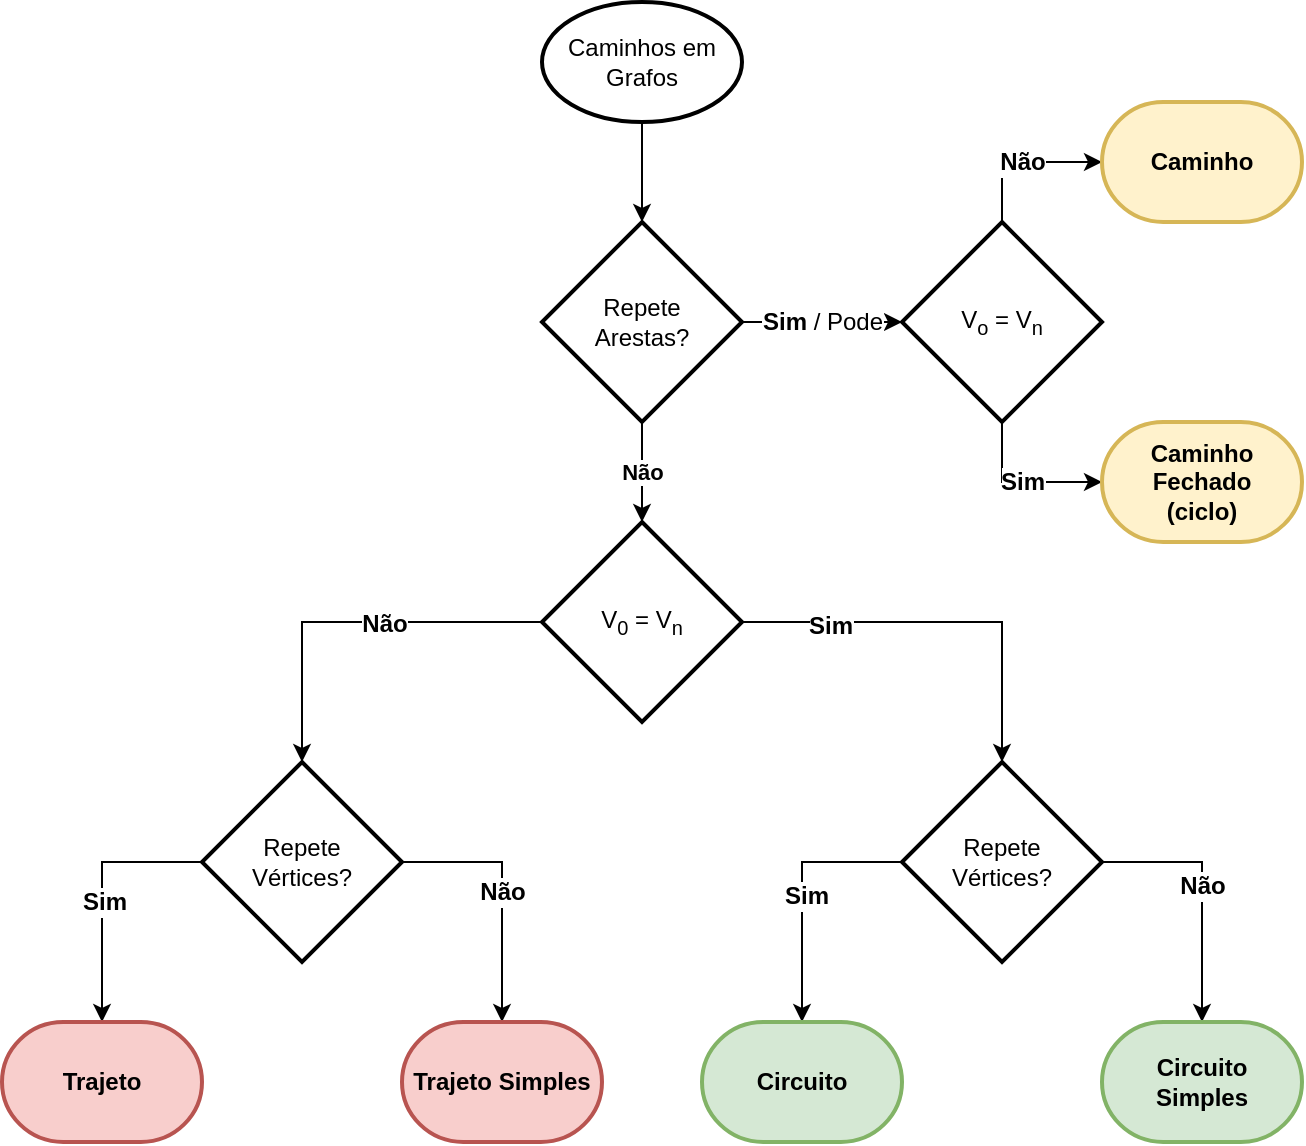<mxfile version="10.6.0" type="device"><diagram id="ej2CpLpoyZ1FabFoqOWG" name="Page-1"><mxGraphModel dx="988" dy="525" grid="1" gridSize="10" guides="1" tooltips="1" connect="1" arrows="1" fold="1" page="1" pageScale="1" pageWidth="827" pageHeight="1169" math="0" shadow="0"><root><mxCell id="0"/><mxCell id="1" parent="0"/><mxCell id="_xRPMfcgtJOPVFPF9fye-17" value="" style="edgeStyle=orthogonalEdgeStyle;rounded=0;orthogonalLoop=1;jettySize=auto;html=1;" edge="1" parent="1" source="_xRPMfcgtJOPVFPF9fye-2" target="_xRPMfcgtJOPVFPF9fye-3"><mxGeometry relative="1" as="geometry"/></mxCell><mxCell id="_xRPMfcgtJOPVFPF9fye-2" value="Caminhos em&lt;br&gt;Grafos" style="strokeWidth=2;html=1;shape=mxgraph.flowchart.start_1;whiteSpace=wrap;" vertex="1" parent="1"><mxGeometry x="310" y="80" width="100" height="60" as="geometry"/></mxCell><mxCell id="_xRPMfcgtJOPVFPF9fye-12" value="&lt;b style=&quot;font-size: 12px;&quot;&gt;Sim&lt;/b&gt; / Pode" style="edgeStyle=orthogonalEdgeStyle;rounded=0;orthogonalLoop=1;jettySize=auto;html=1;fontSize=12;entryX=0;entryY=0.5;entryDx=0;entryDy=0;entryPerimeter=0;" edge="1" parent="1" source="_xRPMfcgtJOPVFPF9fye-3" target="_xRPMfcgtJOPVFPF9fye-8"><mxGeometry relative="1" as="geometry"><Array as="points"/></mxGeometry></mxCell><mxCell id="_xRPMfcgtJOPVFPF9fye-40" value="&lt;b&gt;Não&lt;/b&gt;" style="edgeStyle=orthogonalEdgeStyle;rounded=0;orthogonalLoop=1;jettySize=auto;html=1;" edge="1" parent="1" source="_xRPMfcgtJOPVFPF9fye-3" target="_xRPMfcgtJOPVFPF9fye-15"><mxGeometry relative="1" as="geometry"/></mxCell><mxCell id="_xRPMfcgtJOPVFPF9fye-3" value="Repete&lt;br&gt;Arestas?" style="strokeWidth=2;html=1;shape=mxgraph.flowchart.decision;whiteSpace=wrap;" vertex="1" parent="1"><mxGeometry x="310" y="190" width="100" height="100" as="geometry"/></mxCell><mxCell id="_xRPMfcgtJOPVFPF9fye-14" value="Sim" style="edgeStyle=orthogonalEdgeStyle;rounded=0;orthogonalLoop=1;jettySize=auto;html=1;fontSize=12;entryX=0;entryY=0.5;entryDx=0;entryDy=0;entryPerimeter=0;fontStyle=1" edge="1" parent="1" source="_xRPMfcgtJOPVFPF9fye-8" target="_xRPMfcgtJOPVFPF9fye-9"><mxGeometry relative="1" as="geometry"/></mxCell><mxCell id="_xRPMfcgtJOPVFPF9fye-41" style="edgeStyle=orthogonalEdgeStyle;rounded=0;orthogonalLoop=1;jettySize=auto;html=1;entryX=0;entryY=0.5;entryDx=0;entryDy=0;entryPerimeter=0;fontSize=12;" edge="1" parent="1" source="_xRPMfcgtJOPVFPF9fye-8" target="_xRPMfcgtJOPVFPF9fye-11"><mxGeometry relative="1" as="geometry"/></mxCell><mxCell id="_xRPMfcgtJOPVFPF9fye-42" value="Não" style="text;html=1;resizable=0;points=[];align=center;verticalAlign=middle;labelBackgroundColor=#ffffff;fontSize=12;fontStyle=1" vertex="1" connectable="0" parent="_xRPMfcgtJOPVFPF9fye-41"><mxGeometry x="-0.24" y="-9" relative="1" as="geometry"><mxPoint x="9" y="-9" as="offset"/></mxGeometry></mxCell><mxCell id="_xRPMfcgtJOPVFPF9fye-8" value="V&lt;sub&gt;o&lt;/sub&gt; = V&lt;sub&gt;n&lt;/sub&gt;" style="strokeWidth=2;html=1;shape=mxgraph.flowchart.decision;whiteSpace=wrap;" vertex="1" parent="1"><mxGeometry x="490" y="190" width="100" height="100" as="geometry"/></mxCell><mxCell id="_xRPMfcgtJOPVFPF9fye-9" value="&lt;b&gt;Caminho&lt;br&gt;Fechado&lt;br&gt;(ciclo)&lt;/b&gt;" style="strokeWidth=2;html=1;shape=mxgraph.flowchart.terminator;whiteSpace=wrap;fillColor=#fff2cc;strokeColor=#d6b656;" vertex="1" parent="1"><mxGeometry x="590" y="290" width="100" height="60" as="geometry"/></mxCell><mxCell id="_xRPMfcgtJOPVFPF9fye-11" value="&lt;b&gt;Caminho&lt;/b&gt;" style="strokeWidth=2;html=1;shape=mxgraph.flowchart.terminator;whiteSpace=wrap;fillColor=#fff2cc;strokeColor=#d6b656;" vertex="1" parent="1"><mxGeometry x="590" y="130" width="100" height="60" as="geometry"/></mxCell><mxCell id="_xRPMfcgtJOPVFPF9fye-19" style="edgeStyle=orthogonalEdgeStyle;rounded=0;orthogonalLoop=1;jettySize=auto;html=1;entryX=0.5;entryY=0;entryDx=0;entryDy=0;entryPerimeter=0;" edge="1" parent="1" source="_xRPMfcgtJOPVFPF9fye-15" target="_xRPMfcgtJOPVFPF9fye-18"><mxGeometry relative="1" as="geometry"/></mxCell><mxCell id="_xRPMfcgtJOPVFPF9fye-20" value="&lt;b&gt;Sim&lt;/b&gt;" style="text;html=1;resizable=0;points=[];align=center;verticalAlign=middle;labelBackgroundColor=#ffffff;" vertex="1" connectable="0" parent="_xRPMfcgtJOPVFPF9fye-19"><mxGeometry x="-0.56" y="-2" relative="1" as="geometry"><mxPoint as="offset"/></mxGeometry></mxCell><mxCell id="_xRPMfcgtJOPVFPF9fye-33" style="edgeStyle=orthogonalEdgeStyle;rounded=0;orthogonalLoop=1;jettySize=auto;html=1;entryX=0.5;entryY=0;entryDx=0;entryDy=0;entryPerimeter=0;" edge="1" parent="1" source="_xRPMfcgtJOPVFPF9fye-15" target="_xRPMfcgtJOPVFPF9fye-24"><mxGeometry relative="1" as="geometry"/></mxCell><mxCell id="_xRPMfcgtJOPVFPF9fye-34" value="&lt;b&gt;Não&lt;/b&gt;" style="text;html=1;resizable=0;points=[];align=center;verticalAlign=middle;labelBackgroundColor=#ffffff;" vertex="1" connectable="0" parent="_xRPMfcgtJOPVFPF9fye-33"><mxGeometry x="-0.167" y="1" relative="1" as="geometry"><mxPoint as="offset"/></mxGeometry></mxCell><mxCell id="_xRPMfcgtJOPVFPF9fye-15" value="V&lt;sub&gt;0&lt;/sub&gt; = V&lt;sub&gt;n&lt;/sub&gt;" style="strokeWidth=2;html=1;shape=mxgraph.flowchart.decision;whiteSpace=wrap;" vertex="1" parent="1"><mxGeometry x="310" y="340" width="100" height="100" as="geometry"/></mxCell><mxCell id="_xRPMfcgtJOPVFPF9fye-27" style="edgeStyle=orthogonalEdgeStyle;rounded=0;orthogonalLoop=1;jettySize=auto;html=1;entryX=0.5;entryY=0;entryDx=0;entryDy=0;entryPerimeter=0;exitX=1;exitY=0.5;exitDx=0;exitDy=0;exitPerimeter=0;" edge="1" parent="1" source="_xRPMfcgtJOPVFPF9fye-18" target="_xRPMfcgtJOPVFPF9fye-21"><mxGeometry relative="1" as="geometry"/></mxCell><mxCell id="_xRPMfcgtJOPVFPF9fye-29" value="Não" style="text;html=1;resizable=0;points=[];align=center;verticalAlign=middle;labelBackgroundColor=#ffffff;fontStyle=1" vertex="1" connectable="0" parent="_xRPMfcgtJOPVFPF9fye-27"><mxGeometry x="-0.231" y="-12" relative="1" as="geometry"><mxPoint x="12" y="12" as="offset"/></mxGeometry></mxCell><mxCell id="_xRPMfcgtJOPVFPF9fye-28" style="edgeStyle=orthogonalEdgeStyle;rounded=0;orthogonalLoop=1;jettySize=auto;html=1;entryX=0.5;entryY=0;entryDx=0;entryDy=0;entryPerimeter=0;exitX=0;exitY=0.5;exitDx=0;exitDy=0;exitPerimeter=0;" edge="1" parent="1" source="_xRPMfcgtJOPVFPF9fye-18" target="_xRPMfcgtJOPVFPF9fye-25"><mxGeometry relative="1" as="geometry"/></mxCell><mxCell id="_xRPMfcgtJOPVFPF9fye-30" value="&lt;b&gt;Sim&lt;/b&gt;" style="text;html=1;resizable=0;points=[];align=center;verticalAlign=middle;labelBackgroundColor=#ffffff;" vertex="1" connectable="0" parent="_xRPMfcgtJOPVFPF9fye-28"><mxGeometry x="-0.262" y="17" relative="1" as="geometry"><mxPoint as="offset"/></mxGeometry></mxCell><mxCell id="_xRPMfcgtJOPVFPF9fye-18" value="Repete&lt;br&gt;Vértices?" style="strokeWidth=2;html=1;shape=mxgraph.flowchart.decision;whiteSpace=wrap;" vertex="1" parent="1"><mxGeometry x="490" y="460" width="100" height="100" as="geometry"/></mxCell><mxCell id="_xRPMfcgtJOPVFPF9fye-21" value="&lt;b&gt;Circuito&lt;br&gt;Simples&lt;br&gt;&lt;/b&gt;" style="strokeWidth=2;html=1;shape=mxgraph.flowchart.terminator;whiteSpace=wrap;fillColor=#d5e8d4;strokeColor=#82b366;" vertex="1" parent="1"><mxGeometry x="590" y="590" width="100" height="60" as="geometry"/></mxCell><mxCell id="_xRPMfcgtJOPVFPF9fye-36" value="Não" style="edgeStyle=orthogonalEdgeStyle;rounded=0;orthogonalLoop=1;jettySize=auto;html=1;entryX=0.5;entryY=0;entryDx=0;entryDy=0;entryPerimeter=0;exitX=1;exitY=0.5;exitDx=0;exitDy=0;exitPerimeter=0;fontStyle=1;fontSize=12;" edge="1" parent="1" source="_xRPMfcgtJOPVFPF9fye-24" target="_xRPMfcgtJOPVFPF9fye-35"><mxGeometry relative="1" as="geometry"/></mxCell><mxCell id="_xRPMfcgtJOPVFPF9fye-38" style="edgeStyle=orthogonalEdgeStyle;rounded=0;orthogonalLoop=1;jettySize=auto;html=1;entryX=0.5;entryY=0;entryDx=0;entryDy=0;entryPerimeter=0;exitX=0;exitY=0.5;exitDx=0;exitDy=0;exitPerimeter=0;" edge="1" parent="1" source="_xRPMfcgtJOPVFPF9fye-24" target="_xRPMfcgtJOPVFPF9fye-37"><mxGeometry relative="1" as="geometry"/></mxCell><mxCell id="_xRPMfcgtJOPVFPF9fye-39" value="Sim" style="text;html=1;resizable=0;points=[];align=center;verticalAlign=middle;labelBackgroundColor=#ffffff;fontStyle=1" vertex="1" connectable="0" parent="_xRPMfcgtJOPVFPF9fye-38"><mxGeometry x="0.218" y="2" relative="1" as="geometry"><mxPoint x="-1.5" y="-9.5" as="offset"/></mxGeometry></mxCell><mxCell id="_xRPMfcgtJOPVFPF9fye-24" value="Repete&lt;br&gt;Vértices?" style="strokeWidth=2;html=1;shape=mxgraph.flowchart.decision;whiteSpace=wrap;" vertex="1" parent="1"><mxGeometry x="140" y="460" width="100" height="100" as="geometry"/></mxCell><mxCell id="_xRPMfcgtJOPVFPF9fye-25" value="Circuito" style="strokeWidth=2;html=1;shape=mxgraph.flowchart.terminator;whiteSpace=wrap;fillColor=#d5e8d4;strokeColor=#82b366;fontStyle=1" vertex="1" parent="1"><mxGeometry x="390" y="590" width="100" height="60" as="geometry"/></mxCell><mxCell id="_xRPMfcgtJOPVFPF9fye-35" value="&lt;b&gt;Trajeto Simples&lt;/b&gt;" style="strokeWidth=2;html=1;shape=mxgraph.flowchart.terminator;whiteSpace=wrap;fillColor=#f8cecc;strokeColor=#b85450;" vertex="1" parent="1"><mxGeometry x="240" y="590" width="100" height="60" as="geometry"/></mxCell><mxCell id="_xRPMfcgtJOPVFPF9fye-37" value="Trajeto" style="strokeWidth=2;html=1;shape=mxgraph.flowchart.terminator;whiteSpace=wrap;fontStyle=1;fillColor=#f8cecc;strokeColor=#b85450;" vertex="1" parent="1"><mxGeometry x="40" y="590" width="100" height="60" as="geometry"/></mxCell></root></mxGraphModel></diagram></mxfile>